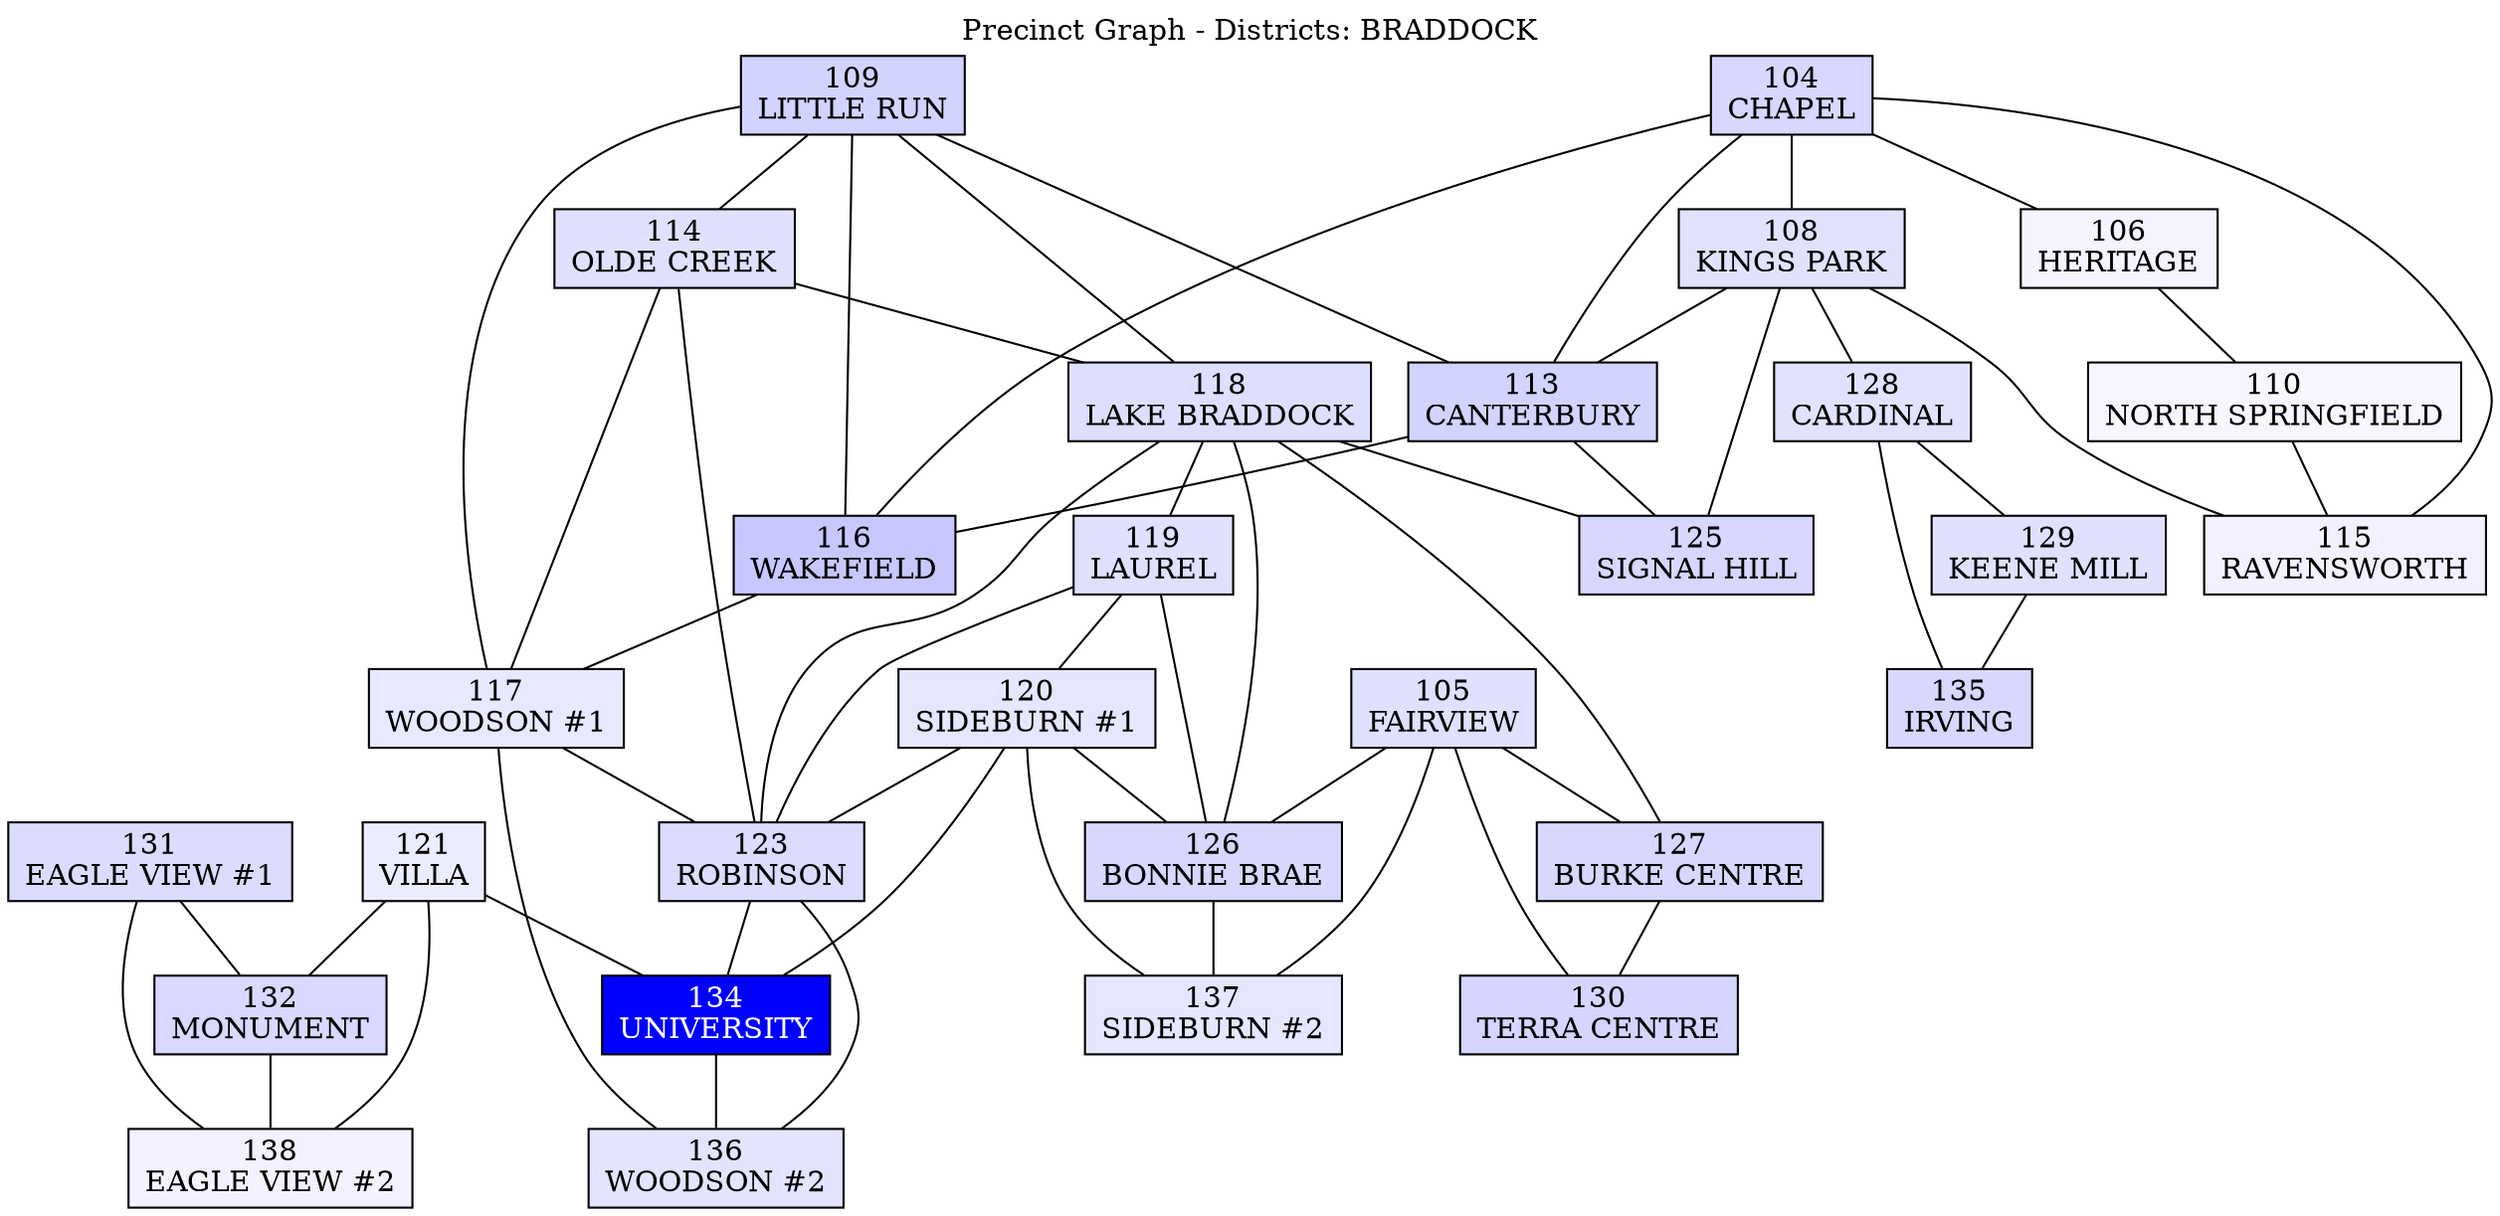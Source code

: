 graph precinct_graph {
label="Precinct Graph - Districts: BRADDOCK";
labelloc="t";
fontcolor="black";
bgcolor="white";
node [shape=box, fontcolor="black", color="black", style="filled", fillcolor="lightgray"];
edge [color="black"];
138 [label="138\nEAGLE VIEW #2", fillcolor="#f2f2ff", fontcolor="black"];
137 [label="137\nSIDEBURN #2", fillcolor="#e6e6ff", fontcolor="black"];
136 [label="136\nWOODSON #2", fillcolor="#e4e4ff", fontcolor="black"];
135 [label="135\nIRVING", fillcolor="#d8d8ff", fontcolor="black"];
134 [label="134\nUNIVERSITY", fillcolor="#0000ff", fontcolor="white"];
134 -- 136;
132 [label="132\nMONUMENT", fillcolor="#d9d9ff", fontcolor="black"];
132 -- 138;
131 [label="131\nEAGLE VIEW #1", fillcolor="#dcdcff", fontcolor="black"];
131 -- 132;
131 -- 138;
130 [label="130\nTERRA CENTRE", fillcolor="#d5d5ff", fontcolor="black"];
129 [label="129\nKEENE MILL", fillcolor="#e1e1ff", fontcolor="black"];
129 -- 135;
128 [label="128\nCARDINAL", fillcolor="#e2e2ff", fontcolor="black"];
128 -- 129;
128 -- 135;
127 [label="127\nBURKE CENTRE", fillcolor="#d7d7ff", fontcolor="black"];
127 -- 130;
126 [label="126\nBONNIE BRAE", fillcolor="#d7d7ff", fontcolor="black"];
126 -- 137;
125 [label="125\nSIGNAL HILL", fillcolor="#d7d7ff", fontcolor="black"];
123 [label="123\nROBINSON", fillcolor="#dcdcff", fontcolor="black"];
123 -- 134;
123 -- 136;
121 [label="121\nVILLA", fillcolor="#ececff", fontcolor="black"];
121 -- 132;
121 -- 134;
121 -- 138;
120 [label="120\nSIDEBURN #1", fillcolor="#e6e6ff", fontcolor="black"];
120 -- 123;
120 -- 126;
120 -- 134;
120 -- 137;
119 [label="119\nLAUREL", fillcolor="#e0e0ff", fontcolor="black"];
119 -- 120;
119 -- 123;
119 -- 126;
118 [label="118\nLAKE BRADDOCK", fillcolor="#dedeff", fontcolor="black"];
118 -- 119;
118 -- 123;
118 -- 125;
118 -- 126;
118 -- 127;
117 [label="117\nWOODSON #1", fillcolor="#e8e8ff", fontcolor="black"];
117 -- 123;
117 -- 136;
116 [label="116\nWAKEFIELD", fillcolor="#c8c8ff", fontcolor="black"];
116 -- 117;
115 [label="115\nRAVENSWORTH", fillcolor="#f1f1ff", fontcolor="black"];
114 [label="114\nOLDE CREEK", fillcolor="#e1e1ff", fontcolor="black"];
114 -- 117;
114 -- 118;
114 -- 123;
113 [label="113\nCANTERBURY", fillcolor="#d3d3ff", fontcolor="black"];
113 -- 116;
113 -- 125;
110 [label="110\nNORTH SPRINGFIELD", fillcolor="#f6f6ff", fontcolor="black"];
110 -- 115;
109 [label="109\nLITTLE RUN", fillcolor="#d3d3ff", fontcolor="black"];
109 -- 113;
109 -- 114;
109 -- 116;
109 -- 117;
109 -- 118;
108 [label="108\nKINGS PARK", fillcolor="#e2e2ff", fontcolor="black"];
108 -- 113;
108 -- 115;
108 -- 125;
108 -- 128;
106 [label="106\nHERITAGE", fillcolor="#f4f4ff", fontcolor="black"];
106 -- 110;
105 [label="105\nFAIRVIEW", fillcolor="#e0e0ff", fontcolor="black"];
105 -- 126;
105 -- 127;
105 -- 130;
105 -- 137;
104 [label="104\nCHAPEL", fillcolor="#d7d7ff", fontcolor="black"];
104 -- 106;
104 -- 108;
104 -- 113;
104 -- 115;
104 -- 116;
}

